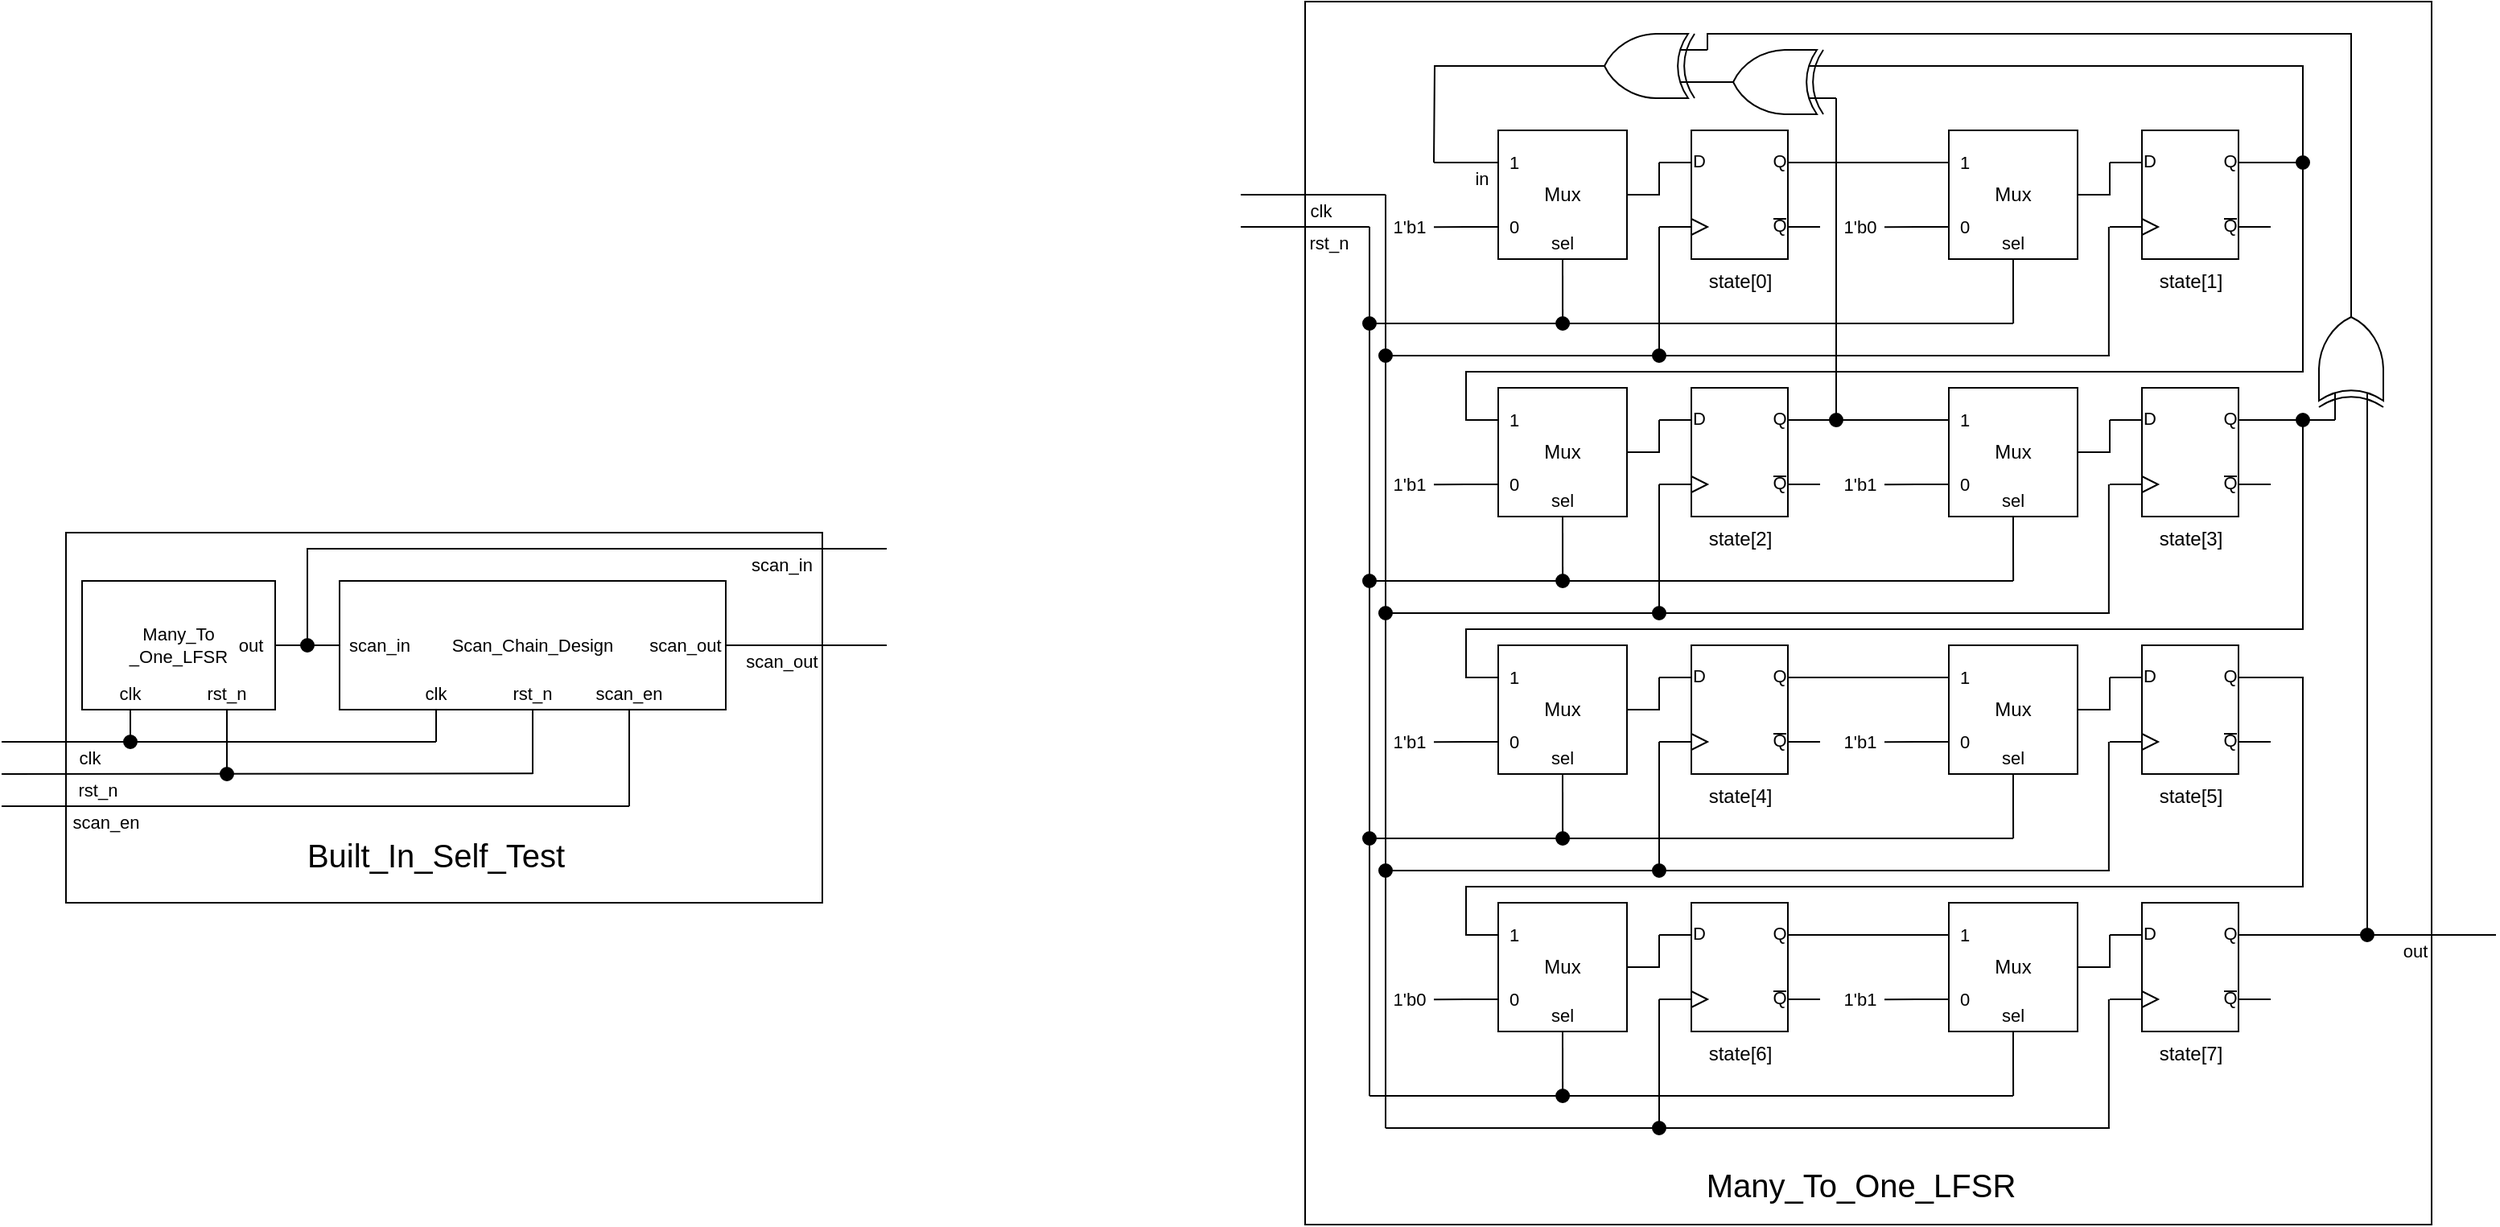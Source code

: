 <mxfile version="22.0.2" type="device">
  <diagram name="第 1 页" id="8XaCSIc2V6zbrqd_gNS3">
    <mxGraphModel dx="2221" dy="376" grid="1" gridSize="10" guides="1" tooltips="1" connect="1" arrows="1" fold="1" page="1" pageScale="1" pageWidth="827" pageHeight="1169" math="0" shadow="0">
      <root>
        <mxCell id="0" />
        <mxCell id="1" parent="0" />
        <mxCell id="2GT7mK2a5z_VU8i3mcMf-234" value="" style="rounded=0;whiteSpace=wrap;html=1;shadow=0;dashed=0;strokeColor=default;align=center;verticalAlign=top;fontFamily=Helvetica;fontSize=11;fontColor=default;fillColor=#ffffff;" parent="1" vertex="1">
          <mxGeometry x="-40" y="80" width="700" height="760" as="geometry" />
        </mxCell>
        <mxCell id="bfOm7QG_LFVHZ7V24WhZ-203" value="" style="rounded=0;whiteSpace=wrap;html=1;shadow=0;dashed=0;strokeColor=default;align=center;verticalAlign=top;fontFamily=Helvetica;fontSize=11;fontColor=default;fillColor=#FFFFFF;" parent="1" vertex="1">
          <mxGeometry x="-810" y="410" width="470" height="230" as="geometry" />
        </mxCell>
        <mxCell id="bfOm7QG_LFVHZ7V24WhZ-17" style="edgeStyle=orthogonalEdgeStyle;shape=connector;rounded=0;orthogonalLoop=1;jettySize=auto;html=1;exitX=1;exitY=0.25;exitDx=0;exitDy=0;exitPerimeter=0;entryX=0;entryY=0.25;entryDx=0;entryDy=0;labelBackgroundColor=default;strokeColor=default;align=center;verticalAlign=middle;fontFamily=Helvetica;fontSize=11;fontColor=default;endArrow=none;endFill=0;" parent="1" source="bfOm7QG_LFVHZ7V24WhZ-1" target="bfOm7QG_LFVHZ7V24WhZ-13" edge="1">
          <mxGeometry relative="1" as="geometry" />
        </mxCell>
        <mxCell id="bfOm7QG_LFVHZ7V24WhZ-1" value="state[0]" style="verticalLabelPosition=bottom;shadow=0;dashed=0;align=center;html=1;verticalAlign=top;shape=mxgraph.electrical.logic_gates.d_type_flip-flop;" parent="1" vertex="1">
          <mxGeometry x="180" y="160" width="100" height="80" as="geometry" />
        </mxCell>
        <mxCell id="bfOm7QG_LFVHZ7V24WhZ-4" style="edgeStyle=orthogonalEdgeStyle;shape=connector;rounded=0;orthogonalLoop=1;jettySize=auto;html=1;exitX=0.5;exitY=1;exitDx=0;exitDy=0;labelBackgroundColor=default;strokeColor=default;align=center;verticalAlign=middle;fontFamily=Helvetica;fontSize=11;fontColor=default;endArrow=none;endFill=0;entryX=0.9;entryY=0.5;entryDx=0;entryDy=0;entryPerimeter=0;" parent="1" source="bfOm7QG_LFVHZ7V24WhZ-2" target="bfOm7QG_LFVHZ7V24WhZ-83" edge="1">
          <mxGeometry relative="1" as="geometry">
            <mxPoint x="120.056" y="280" as="targetPoint" />
          </mxGeometry>
        </mxCell>
        <mxCell id="bfOm7QG_LFVHZ7V24WhZ-6" style="edgeStyle=orthogonalEdgeStyle;shape=connector;rounded=0;orthogonalLoop=1;jettySize=auto;html=1;exitX=0;exitY=0.25;exitDx=0;exitDy=0;labelBackgroundColor=default;strokeColor=default;align=center;verticalAlign=middle;fontFamily=Helvetica;fontSize=11;fontColor=default;endArrow=none;endFill=0;" parent="1" source="bfOm7QG_LFVHZ7V24WhZ-2" edge="1">
          <mxGeometry relative="1" as="geometry">
            <mxPoint x="40" y="180" as="targetPoint" />
          </mxGeometry>
        </mxCell>
        <mxCell id="bfOm7QG_LFVHZ7V24WhZ-7" style="edgeStyle=orthogonalEdgeStyle;shape=connector;rounded=0;orthogonalLoop=1;jettySize=auto;html=1;exitX=0;exitY=0.75;exitDx=0;exitDy=0;labelBackgroundColor=default;strokeColor=default;align=center;verticalAlign=middle;fontFamily=Helvetica;fontSize=11;fontColor=default;endArrow=none;endFill=0;" parent="1" source="bfOm7QG_LFVHZ7V24WhZ-2" edge="1">
          <mxGeometry relative="1" as="geometry">
            <mxPoint x="40" y="220.111" as="targetPoint" />
          </mxGeometry>
        </mxCell>
        <mxCell id="bfOm7QG_LFVHZ7V24WhZ-2" value="Mux" style="whiteSpace=wrap;html=1;aspect=fixed;" parent="1" vertex="1">
          <mxGeometry x="80" y="160" width="80" height="80" as="geometry" />
        </mxCell>
        <mxCell id="bfOm7QG_LFVHZ7V24WhZ-3" style="edgeStyle=orthogonalEdgeStyle;rounded=0;orthogonalLoop=1;jettySize=auto;html=1;exitX=1;exitY=0.5;exitDx=0;exitDy=0;entryX=0;entryY=0.25;entryDx=0;entryDy=0;entryPerimeter=0;endArrow=none;endFill=0;" parent="1" source="bfOm7QG_LFVHZ7V24WhZ-2" target="bfOm7QG_LFVHZ7V24WhZ-1" edge="1">
          <mxGeometry relative="1" as="geometry" />
        </mxCell>
        <mxCell id="bfOm7QG_LFVHZ7V24WhZ-8" value="1&#39;b1" style="text;html=1;strokeColor=none;fillColor=none;align=center;verticalAlign=middle;whiteSpace=wrap;rounded=0;fontSize=11;fontFamily=Helvetica;fontColor=default;" parent="1" vertex="1">
          <mxGeometry x="10" y="210" width="30" height="20" as="geometry" />
        </mxCell>
        <mxCell id="bfOm7QG_LFVHZ7V24WhZ-9" value="in" style="text;html=1;strokeColor=none;fillColor=none;align=center;verticalAlign=middle;whiteSpace=wrap;rounded=0;fontSize=11;fontFamily=Helvetica;fontColor=default;" parent="1" vertex="1">
          <mxGeometry x="60" y="180" width="20" height="20" as="geometry" />
        </mxCell>
        <mxCell id="bfOm7QG_LFVHZ7V24WhZ-41" style="edgeStyle=orthogonalEdgeStyle;shape=connector;rounded=0;orthogonalLoop=1;jettySize=auto;html=1;exitX=1;exitY=0.25;exitDx=0;exitDy=0;exitPerimeter=0;entryX=0;entryY=0.25;entryDx=0;entryDy=0;labelBackgroundColor=default;strokeColor=default;align=center;verticalAlign=middle;fontFamily=Helvetica;fontSize=11;fontColor=default;endArrow=none;endFill=0;" parent="1" source="bfOm7QG_LFVHZ7V24WhZ-10" target="bfOm7QG_LFVHZ7V24WhZ-29" edge="1">
          <mxGeometry relative="1" as="geometry">
            <Array as="points">
              <mxPoint x="580" y="180" />
              <mxPoint x="580" y="310" />
              <mxPoint x="60" y="310" />
              <mxPoint x="60" y="340" />
            </Array>
          </mxGeometry>
        </mxCell>
        <mxCell id="bfOm7QG_LFVHZ7V24WhZ-10" value="state[1]" style="verticalLabelPosition=bottom;shadow=0;dashed=0;align=center;html=1;verticalAlign=top;shape=mxgraph.electrical.logic_gates.d_type_flip-flop;" parent="1" vertex="1">
          <mxGeometry x="460" y="160" width="100" height="80" as="geometry" />
        </mxCell>
        <mxCell id="bfOm7QG_LFVHZ7V24WhZ-11" style="edgeStyle=orthogonalEdgeStyle;shape=connector;rounded=0;orthogonalLoop=1;jettySize=auto;html=1;exitX=0.5;exitY=1;exitDx=0;exitDy=0;labelBackgroundColor=default;strokeColor=default;align=center;verticalAlign=middle;fontFamily=Helvetica;fontSize=11;fontColor=default;endArrow=none;endFill=0;" parent="1" source="bfOm7QG_LFVHZ7V24WhZ-13" edge="1">
          <mxGeometry relative="1" as="geometry">
            <mxPoint x="400.056" y="280" as="targetPoint" />
          </mxGeometry>
        </mxCell>
        <mxCell id="bfOm7QG_LFVHZ7V24WhZ-12" style="edgeStyle=orthogonalEdgeStyle;shape=connector;rounded=0;orthogonalLoop=1;jettySize=auto;html=1;exitX=0;exitY=0.75;exitDx=0;exitDy=0;labelBackgroundColor=default;strokeColor=default;align=center;verticalAlign=middle;fontFamily=Helvetica;fontSize=11;fontColor=default;endArrow=none;endFill=0;" parent="1" source="bfOm7QG_LFVHZ7V24WhZ-13" edge="1">
          <mxGeometry relative="1" as="geometry">
            <mxPoint x="320" y="220.111" as="targetPoint" />
          </mxGeometry>
        </mxCell>
        <mxCell id="bfOm7QG_LFVHZ7V24WhZ-13" value="Mux" style="whiteSpace=wrap;html=1;aspect=fixed;" parent="1" vertex="1">
          <mxGeometry x="360" y="160" width="80" height="80" as="geometry" />
        </mxCell>
        <mxCell id="bfOm7QG_LFVHZ7V24WhZ-14" style="edgeStyle=orthogonalEdgeStyle;rounded=0;orthogonalLoop=1;jettySize=auto;html=1;exitX=1;exitY=0.5;exitDx=0;exitDy=0;entryX=0;entryY=0.25;entryDx=0;entryDy=0;entryPerimeter=0;endArrow=none;endFill=0;" parent="1" source="bfOm7QG_LFVHZ7V24WhZ-13" target="bfOm7QG_LFVHZ7V24WhZ-10" edge="1">
          <mxGeometry relative="1" as="geometry" />
        </mxCell>
        <mxCell id="bfOm7QG_LFVHZ7V24WhZ-15" value="rst_n" style="text;html=1;strokeColor=none;fillColor=none;align=center;verticalAlign=middle;whiteSpace=wrap;rounded=0;fontSize=11;fontFamily=Helvetica;fontColor=default;" parent="1" vertex="1">
          <mxGeometry x="-40" y="220" width="30" height="20" as="geometry" />
        </mxCell>
        <mxCell id="bfOm7QG_LFVHZ7V24WhZ-16" value="1&#39;b0" style="text;html=1;strokeColor=none;fillColor=none;align=center;verticalAlign=middle;whiteSpace=wrap;rounded=0;fontSize=11;fontFamily=Helvetica;fontColor=default;" parent="1" vertex="1">
          <mxGeometry x="290" y="210" width="30" height="20" as="geometry" />
        </mxCell>
        <mxCell id="bfOm7QG_LFVHZ7V24WhZ-26" value="state[2]" style="verticalLabelPosition=bottom;shadow=0;dashed=0;align=center;html=1;verticalAlign=top;shape=mxgraph.electrical.logic_gates.d_type_flip-flop;" parent="1" vertex="1">
          <mxGeometry x="180" y="320" width="100" height="80" as="geometry" />
        </mxCell>
        <mxCell id="bfOm7QG_LFVHZ7V24WhZ-27" style="edgeStyle=orthogonalEdgeStyle;shape=connector;rounded=0;orthogonalLoop=1;jettySize=auto;html=1;exitX=0.5;exitY=1;exitDx=0;exitDy=0;labelBackgroundColor=default;strokeColor=default;align=center;verticalAlign=middle;fontFamily=Helvetica;fontSize=11;fontColor=default;endArrow=none;endFill=0;entryX=0.9;entryY=0.5;entryDx=0;entryDy=0;entryPerimeter=0;" parent="1" source="bfOm7QG_LFVHZ7V24WhZ-29" target="bfOm7QG_LFVHZ7V24WhZ-84" edge="1">
          <mxGeometry relative="1" as="geometry">
            <mxPoint x="120.056" y="440" as="targetPoint" />
          </mxGeometry>
        </mxCell>
        <mxCell id="bfOm7QG_LFVHZ7V24WhZ-28" style="edgeStyle=orthogonalEdgeStyle;shape=connector;rounded=0;orthogonalLoop=1;jettySize=auto;html=1;exitX=0;exitY=0.75;exitDx=0;exitDy=0;labelBackgroundColor=default;strokeColor=default;align=center;verticalAlign=middle;fontFamily=Helvetica;fontSize=11;fontColor=default;endArrow=none;endFill=0;" parent="1" source="bfOm7QG_LFVHZ7V24WhZ-29" edge="1">
          <mxGeometry relative="1" as="geometry">
            <mxPoint x="40" y="380.111" as="targetPoint" />
          </mxGeometry>
        </mxCell>
        <mxCell id="bfOm7QG_LFVHZ7V24WhZ-29" value="Mux" style="whiteSpace=wrap;html=1;aspect=fixed;" parent="1" vertex="1">
          <mxGeometry x="80" y="320" width="80" height="80" as="geometry" />
        </mxCell>
        <mxCell id="bfOm7QG_LFVHZ7V24WhZ-30" style="edgeStyle=orthogonalEdgeStyle;rounded=0;orthogonalLoop=1;jettySize=auto;html=1;exitX=1;exitY=0.5;exitDx=0;exitDy=0;entryX=0;entryY=0.25;entryDx=0;entryDy=0;entryPerimeter=0;endArrow=none;endFill=0;" parent="1" source="bfOm7QG_LFVHZ7V24WhZ-29" target="bfOm7QG_LFVHZ7V24WhZ-26" edge="1">
          <mxGeometry relative="1" as="geometry" />
        </mxCell>
        <mxCell id="bfOm7QG_LFVHZ7V24WhZ-32" value="1&#39;b1" style="text;html=1;strokeColor=none;fillColor=none;align=center;verticalAlign=middle;whiteSpace=wrap;rounded=0;fontSize=11;fontFamily=Helvetica;fontColor=default;" parent="1" vertex="1">
          <mxGeometry x="10" y="370" width="30" height="20" as="geometry" />
        </mxCell>
        <mxCell id="bfOm7QG_LFVHZ7V24WhZ-75" style="edgeStyle=orthogonalEdgeStyle;shape=connector;rounded=0;orthogonalLoop=1;jettySize=auto;html=1;exitX=1;exitY=0.25;exitDx=0;exitDy=0;exitPerimeter=0;entryX=0;entryY=0.25;entryDx=0;entryDy=0;labelBackgroundColor=default;strokeColor=default;align=center;verticalAlign=middle;fontFamily=Helvetica;fontSize=11;fontColor=default;endArrow=none;endFill=0;" parent="1" source="bfOm7QG_LFVHZ7V24WhZ-33" target="bfOm7QG_LFVHZ7V24WhZ-47" edge="1">
          <mxGeometry relative="1" as="geometry">
            <Array as="points">
              <mxPoint x="580" y="340" />
              <mxPoint x="580" y="470" />
              <mxPoint x="60" y="470" />
              <mxPoint x="60" y="500" />
            </Array>
          </mxGeometry>
        </mxCell>
        <mxCell id="bfOm7QG_LFVHZ7V24WhZ-33" value="state[3]" style="verticalLabelPosition=bottom;shadow=0;dashed=0;align=center;html=1;verticalAlign=top;shape=mxgraph.electrical.logic_gates.d_type_flip-flop;" parent="1" vertex="1">
          <mxGeometry x="460" y="320" width="100" height="80" as="geometry" />
        </mxCell>
        <mxCell id="bfOm7QG_LFVHZ7V24WhZ-34" style="edgeStyle=orthogonalEdgeStyle;shape=connector;rounded=0;orthogonalLoop=1;jettySize=auto;html=1;exitX=0.5;exitY=1;exitDx=0;exitDy=0;labelBackgroundColor=default;strokeColor=default;align=center;verticalAlign=middle;fontFamily=Helvetica;fontSize=11;fontColor=default;endArrow=none;endFill=0;" parent="1" source="bfOm7QG_LFVHZ7V24WhZ-36" edge="1">
          <mxGeometry relative="1" as="geometry">
            <mxPoint x="400.056" y="440" as="targetPoint" />
          </mxGeometry>
        </mxCell>
        <mxCell id="bfOm7QG_LFVHZ7V24WhZ-35" style="edgeStyle=orthogonalEdgeStyle;shape=connector;rounded=0;orthogonalLoop=1;jettySize=auto;html=1;exitX=0;exitY=0.75;exitDx=0;exitDy=0;labelBackgroundColor=default;strokeColor=default;align=center;verticalAlign=middle;fontFamily=Helvetica;fontSize=11;fontColor=default;endArrow=none;endFill=0;" parent="1" source="bfOm7QG_LFVHZ7V24WhZ-36" edge="1">
          <mxGeometry relative="1" as="geometry">
            <mxPoint x="320" y="380.111" as="targetPoint" />
          </mxGeometry>
        </mxCell>
        <mxCell id="bfOm7QG_LFVHZ7V24WhZ-36" value="Mux" style="whiteSpace=wrap;html=1;aspect=fixed;" parent="1" vertex="1">
          <mxGeometry x="360" y="320" width="80" height="80" as="geometry" />
        </mxCell>
        <mxCell id="bfOm7QG_LFVHZ7V24WhZ-37" style="edgeStyle=orthogonalEdgeStyle;rounded=0;orthogonalLoop=1;jettySize=auto;html=1;exitX=1;exitY=0.5;exitDx=0;exitDy=0;entryX=0;entryY=0.25;entryDx=0;entryDy=0;entryPerimeter=0;endArrow=none;endFill=0;" parent="1" source="bfOm7QG_LFVHZ7V24WhZ-36" target="bfOm7QG_LFVHZ7V24WhZ-33" edge="1">
          <mxGeometry relative="1" as="geometry" />
        </mxCell>
        <mxCell id="bfOm7QG_LFVHZ7V24WhZ-39" value="1&#39;b1" style="text;html=1;strokeColor=none;fillColor=none;align=center;verticalAlign=middle;whiteSpace=wrap;rounded=0;fontSize=11;fontFamily=Helvetica;fontColor=default;" parent="1" vertex="1">
          <mxGeometry x="290" y="370" width="30" height="20" as="geometry" />
        </mxCell>
        <mxCell id="bfOm7QG_LFVHZ7V24WhZ-40" style="edgeStyle=orthogonalEdgeStyle;shape=connector;rounded=0;orthogonalLoop=1;jettySize=auto;html=1;exitX=0;exitY=0.25;exitDx=0;exitDy=0;entryX=1;entryY=0.25;entryDx=0;entryDy=0;entryPerimeter=0;labelBackgroundColor=default;strokeColor=default;align=center;verticalAlign=middle;fontFamily=Helvetica;fontSize=11;fontColor=default;endArrow=none;endFill=0;" parent="1" source="bfOm7QG_LFVHZ7V24WhZ-36" target="bfOm7QG_LFVHZ7V24WhZ-26" edge="1">
          <mxGeometry relative="1" as="geometry" />
        </mxCell>
        <mxCell id="bfOm7QG_LFVHZ7V24WhZ-42" style="edgeStyle=orthogonalEdgeStyle;shape=connector;rounded=0;orthogonalLoop=1;jettySize=auto;html=1;exitX=1;exitY=0.25;exitDx=0;exitDy=0;exitPerimeter=0;entryX=0;entryY=0.25;entryDx=0;entryDy=0;labelBackgroundColor=default;strokeColor=default;align=center;verticalAlign=middle;fontFamily=Helvetica;fontSize=11;fontColor=default;endArrow=none;endFill=0;" parent="1" source="bfOm7QG_LFVHZ7V24WhZ-43" target="bfOm7QG_LFVHZ7V24WhZ-56" edge="1">
          <mxGeometry relative="1" as="geometry" />
        </mxCell>
        <mxCell id="bfOm7QG_LFVHZ7V24WhZ-43" value="state[4]" style="verticalLabelPosition=bottom;shadow=0;dashed=0;align=center;html=1;verticalAlign=top;shape=mxgraph.electrical.logic_gates.d_type_flip-flop;" parent="1" vertex="1">
          <mxGeometry x="180" y="480" width="100" height="80" as="geometry" />
        </mxCell>
        <mxCell id="bfOm7QG_LFVHZ7V24WhZ-44" style="edgeStyle=orthogonalEdgeStyle;shape=connector;rounded=0;orthogonalLoop=1;jettySize=auto;html=1;exitX=0.5;exitY=1;exitDx=0;exitDy=0;labelBackgroundColor=default;strokeColor=default;align=center;verticalAlign=middle;fontFamily=Helvetica;fontSize=11;fontColor=default;endArrow=none;endFill=0;entryX=0.9;entryY=0.5;entryDx=0;entryDy=0;entryPerimeter=0;" parent="1" source="bfOm7QG_LFVHZ7V24WhZ-47" target="bfOm7QG_LFVHZ7V24WhZ-85" edge="1">
          <mxGeometry relative="1" as="geometry">
            <mxPoint x="120.056" y="600" as="targetPoint" />
          </mxGeometry>
        </mxCell>
        <mxCell id="bfOm7QG_LFVHZ7V24WhZ-46" style="edgeStyle=orthogonalEdgeStyle;shape=connector;rounded=0;orthogonalLoop=1;jettySize=auto;html=1;exitX=0;exitY=0.75;exitDx=0;exitDy=0;labelBackgroundColor=default;strokeColor=default;align=center;verticalAlign=middle;fontFamily=Helvetica;fontSize=11;fontColor=default;endArrow=none;endFill=0;" parent="1" source="bfOm7QG_LFVHZ7V24WhZ-47" edge="1">
          <mxGeometry relative="1" as="geometry">
            <mxPoint x="40" y="540.111" as="targetPoint" />
          </mxGeometry>
        </mxCell>
        <mxCell id="bfOm7QG_LFVHZ7V24WhZ-47" value="Mux" style="whiteSpace=wrap;html=1;aspect=fixed;" parent="1" vertex="1">
          <mxGeometry x="80" y="480" width="80" height="80" as="geometry" />
        </mxCell>
        <mxCell id="bfOm7QG_LFVHZ7V24WhZ-48" style="edgeStyle=orthogonalEdgeStyle;rounded=0;orthogonalLoop=1;jettySize=auto;html=1;exitX=1;exitY=0.5;exitDx=0;exitDy=0;entryX=0;entryY=0.25;entryDx=0;entryDy=0;entryPerimeter=0;endArrow=none;endFill=0;" parent="1" source="bfOm7QG_LFVHZ7V24WhZ-47" target="bfOm7QG_LFVHZ7V24WhZ-43" edge="1">
          <mxGeometry relative="1" as="geometry" />
        </mxCell>
        <mxCell id="bfOm7QG_LFVHZ7V24WhZ-50" value="1&#39;b1" style="text;html=1;strokeColor=none;fillColor=none;align=center;verticalAlign=middle;whiteSpace=wrap;rounded=0;fontSize=11;fontFamily=Helvetica;fontColor=default;" parent="1" vertex="1">
          <mxGeometry x="10" y="530" width="30" height="20" as="geometry" />
        </mxCell>
        <mxCell id="bfOm7QG_LFVHZ7V24WhZ-52" style="edgeStyle=orthogonalEdgeStyle;shape=connector;rounded=0;orthogonalLoop=1;jettySize=auto;html=1;exitX=1;exitY=0.25;exitDx=0;exitDy=0;exitPerimeter=0;entryX=0;entryY=0.25;entryDx=0;entryDy=0;labelBackgroundColor=default;strokeColor=default;align=center;verticalAlign=middle;fontFamily=Helvetica;fontSize=11;fontColor=default;endArrow=none;endFill=0;" parent="1" source="bfOm7QG_LFVHZ7V24WhZ-53" target="bfOm7QG_LFVHZ7V24WhZ-63" edge="1">
          <mxGeometry relative="1" as="geometry">
            <Array as="points">
              <mxPoint x="580" y="500" />
              <mxPoint x="580" y="630" />
              <mxPoint x="60" y="630" />
              <mxPoint x="60" y="660" />
            </Array>
          </mxGeometry>
        </mxCell>
        <mxCell id="bfOm7QG_LFVHZ7V24WhZ-53" value="state[5]" style="verticalLabelPosition=bottom;shadow=0;dashed=0;align=center;html=1;verticalAlign=top;shape=mxgraph.electrical.logic_gates.d_type_flip-flop;" parent="1" vertex="1">
          <mxGeometry x="460" y="480" width="100" height="80" as="geometry" />
        </mxCell>
        <mxCell id="bfOm7QG_LFVHZ7V24WhZ-54" style="edgeStyle=orthogonalEdgeStyle;shape=connector;rounded=0;orthogonalLoop=1;jettySize=auto;html=1;exitX=0.5;exitY=1;exitDx=0;exitDy=0;labelBackgroundColor=default;strokeColor=default;align=center;verticalAlign=middle;fontFamily=Helvetica;fontSize=11;fontColor=default;endArrow=none;endFill=0;" parent="1" source="bfOm7QG_LFVHZ7V24WhZ-56" edge="1">
          <mxGeometry relative="1" as="geometry">
            <mxPoint x="400.056" y="600" as="targetPoint" />
          </mxGeometry>
        </mxCell>
        <mxCell id="bfOm7QG_LFVHZ7V24WhZ-55" style="edgeStyle=orthogonalEdgeStyle;shape=connector;rounded=0;orthogonalLoop=1;jettySize=auto;html=1;exitX=0;exitY=0.75;exitDx=0;exitDy=0;labelBackgroundColor=default;strokeColor=default;align=center;verticalAlign=middle;fontFamily=Helvetica;fontSize=11;fontColor=default;endArrow=none;endFill=0;" parent="1" source="bfOm7QG_LFVHZ7V24WhZ-56" edge="1">
          <mxGeometry relative="1" as="geometry">
            <mxPoint x="320" y="540.111" as="targetPoint" />
          </mxGeometry>
        </mxCell>
        <mxCell id="bfOm7QG_LFVHZ7V24WhZ-56" value="Mux" style="whiteSpace=wrap;html=1;aspect=fixed;" parent="1" vertex="1">
          <mxGeometry x="360" y="480" width="80" height="80" as="geometry" />
        </mxCell>
        <mxCell id="bfOm7QG_LFVHZ7V24WhZ-57" style="edgeStyle=orthogonalEdgeStyle;rounded=0;orthogonalLoop=1;jettySize=auto;html=1;exitX=1;exitY=0.5;exitDx=0;exitDy=0;entryX=0;entryY=0.25;entryDx=0;entryDy=0;entryPerimeter=0;endArrow=none;endFill=0;" parent="1" source="bfOm7QG_LFVHZ7V24WhZ-56" target="bfOm7QG_LFVHZ7V24WhZ-53" edge="1">
          <mxGeometry relative="1" as="geometry" />
        </mxCell>
        <mxCell id="bfOm7QG_LFVHZ7V24WhZ-59" value="1&#39;b1" style="text;html=1;strokeColor=none;fillColor=none;align=center;verticalAlign=middle;whiteSpace=wrap;rounded=0;fontSize=11;fontFamily=Helvetica;fontColor=default;" parent="1" vertex="1">
          <mxGeometry x="290" y="530" width="30" height="20" as="geometry" />
        </mxCell>
        <mxCell id="bfOm7QG_LFVHZ7V24WhZ-60" value="state[6]" style="verticalLabelPosition=bottom;shadow=0;dashed=0;align=center;html=1;verticalAlign=top;shape=mxgraph.electrical.logic_gates.d_type_flip-flop;" parent="1" vertex="1">
          <mxGeometry x="180" y="640" width="100" height="80" as="geometry" />
        </mxCell>
        <mxCell id="bfOm7QG_LFVHZ7V24WhZ-61" style="edgeStyle=orthogonalEdgeStyle;shape=connector;rounded=0;orthogonalLoop=1;jettySize=auto;html=1;exitX=0.5;exitY=1;exitDx=0;exitDy=0;labelBackgroundColor=default;strokeColor=default;align=center;verticalAlign=middle;fontFamily=Helvetica;fontSize=11;fontColor=default;endArrow=none;endFill=0;entryX=0.9;entryY=0.5;entryDx=0;entryDy=0;entryPerimeter=0;" parent="1" source="bfOm7QG_LFVHZ7V24WhZ-63" target="bfOm7QG_LFVHZ7V24WhZ-86" edge="1">
          <mxGeometry relative="1" as="geometry">
            <mxPoint x="120.056" y="760" as="targetPoint" />
          </mxGeometry>
        </mxCell>
        <mxCell id="bfOm7QG_LFVHZ7V24WhZ-62" style="edgeStyle=orthogonalEdgeStyle;shape=connector;rounded=0;orthogonalLoop=1;jettySize=auto;html=1;exitX=0;exitY=0.75;exitDx=0;exitDy=0;labelBackgroundColor=default;strokeColor=default;align=center;verticalAlign=middle;fontFamily=Helvetica;fontSize=11;fontColor=default;endArrow=none;endFill=0;" parent="1" source="bfOm7QG_LFVHZ7V24WhZ-63" edge="1">
          <mxGeometry relative="1" as="geometry">
            <mxPoint x="40" y="700.111" as="targetPoint" />
          </mxGeometry>
        </mxCell>
        <mxCell id="bfOm7QG_LFVHZ7V24WhZ-63" value="Mux" style="whiteSpace=wrap;html=1;aspect=fixed;" parent="1" vertex="1">
          <mxGeometry x="80" y="640" width="80" height="80" as="geometry" />
        </mxCell>
        <mxCell id="bfOm7QG_LFVHZ7V24WhZ-64" style="edgeStyle=orthogonalEdgeStyle;rounded=0;orthogonalLoop=1;jettySize=auto;html=1;exitX=1;exitY=0.5;exitDx=0;exitDy=0;entryX=0;entryY=0.25;entryDx=0;entryDy=0;entryPerimeter=0;endArrow=none;endFill=0;" parent="1" source="bfOm7QG_LFVHZ7V24WhZ-63" target="bfOm7QG_LFVHZ7V24WhZ-60" edge="1">
          <mxGeometry relative="1" as="geometry" />
        </mxCell>
        <mxCell id="bfOm7QG_LFVHZ7V24WhZ-66" value="1&#39;b0" style="text;html=1;strokeColor=none;fillColor=none;align=center;verticalAlign=middle;whiteSpace=wrap;rounded=0;fontSize=11;fontFamily=Helvetica;fontColor=default;" parent="1" vertex="1">
          <mxGeometry x="10" y="690" width="30" height="20" as="geometry" />
        </mxCell>
        <mxCell id="bfOm7QG_LFVHZ7V24WhZ-76" style="edgeStyle=orthogonalEdgeStyle;shape=connector;rounded=0;orthogonalLoop=1;jettySize=auto;html=1;exitX=1;exitY=0.25;exitDx=0;exitDy=0;exitPerimeter=0;labelBackgroundColor=default;strokeColor=default;align=center;verticalAlign=middle;fontFamily=Helvetica;fontSize=11;fontColor=default;endArrow=none;endFill=0;" parent="1" source="bfOm7QG_LFVHZ7V24WhZ-67" edge="1">
          <mxGeometry relative="1" as="geometry">
            <mxPoint x="700" y="660" as="targetPoint" />
          </mxGeometry>
        </mxCell>
        <mxCell id="bfOm7QG_LFVHZ7V24WhZ-67" value="state[7]" style="verticalLabelPosition=bottom;shadow=0;dashed=0;align=center;html=1;verticalAlign=top;shape=mxgraph.electrical.logic_gates.d_type_flip-flop;" parent="1" vertex="1">
          <mxGeometry x="460" y="640" width="100" height="80" as="geometry" />
        </mxCell>
        <mxCell id="bfOm7QG_LFVHZ7V24WhZ-68" style="edgeStyle=orthogonalEdgeStyle;shape=connector;rounded=0;orthogonalLoop=1;jettySize=auto;html=1;exitX=0.5;exitY=1;exitDx=0;exitDy=0;labelBackgroundColor=default;strokeColor=default;align=center;verticalAlign=middle;fontFamily=Helvetica;fontSize=11;fontColor=default;endArrow=none;endFill=0;" parent="1" source="bfOm7QG_LFVHZ7V24WhZ-70" edge="1">
          <mxGeometry relative="1" as="geometry">
            <mxPoint x="400.056" y="760" as="targetPoint" />
          </mxGeometry>
        </mxCell>
        <mxCell id="bfOm7QG_LFVHZ7V24WhZ-69" style="edgeStyle=orthogonalEdgeStyle;shape=connector;rounded=0;orthogonalLoop=1;jettySize=auto;html=1;exitX=0;exitY=0.75;exitDx=0;exitDy=0;labelBackgroundColor=default;strokeColor=default;align=center;verticalAlign=middle;fontFamily=Helvetica;fontSize=11;fontColor=default;endArrow=none;endFill=0;" parent="1" source="bfOm7QG_LFVHZ7V24WhZ-70" edge="1">
          <mxGeometry relative="1" as="geometry">
            <mxPoint x="320" y="700.111" as="targetPoint" />
          </mxGeometry>
        </mxCell>
        <mxCell id="bfOm7QG_LFVHZ7V24WhZ-70" value="Mux" style="whiteSpace=wrap;html=1;aspect=fixed;" parent="1" vertex="1">
          <mxGeometry x="360" y="640" width="80" height="80" as="geometry" />
        </mxCell>
        <mxCell id="bfOm7QG_LFVHZ7V24WhZ-71" style="edgeStyle=orthogonalEdgeStyle;rounded=0;orthogonalLoop=1;jettySize=auto;html=1;exitX=1;exitY=0.5;exitDx=0;exitDy=0;entryX=0;entryY=0.25;entryDx=0;entryDy=0;entryPerimeter=0;endArrow=none;endFill=0;" parent="1" source="bfOm7QG_LFVHZ7V24WhZ-70" target="bfOm7QG_LFVHZ7V24WhZ-67" edge="1">
          <mxGeometry relative="1" as="geometry" />
        </mxCell>
        <mxCell id="bfOm7QG_LFVHZ7V24WhZ-73" value="1&#39;b1" style="text;html=1;strokeColor=none;fillColor=none;align=center;verticalAlign=middle;whiteSpace=wrap;rounded=0;fontSize=11;fontFamily=Helvetica;fontColor=default;" parent="1" vertex="1">
          <mxGeometry x="290" y="690" width="30" height="20" as="geometry" />
        </mxCell>
        <mxCell id="bfOm7QG_LFVHZ7V24WhZ-74" style="edgeStyle=orthogonalEdgeStyle;shape=connector;rounded=0;orthogonalLoop=1;jettySize=auto;html=1;exitX=0;exitY=0.25;exitDx=0;exitDy=0;entryX=1;entryY=0.25;entryDx=0;entryDy=0;entryPerimeter=0;labelBackgroundColor=default;strokeColor=default;align=center;verticalAlign=middle;fontFamily=Helvetica;fontSize=11;fontColor=default;endArrow=none;endFill=0;" parent="1" source="bfOm7QG_LFVHZ7V24WhZ-70" target="bfOm7QG_LFVHZ7V24WhZ-60" edge="1">
          <mxGeometry relative="1" as="geometry" />
        </mxCell>
        <mxCell id="bfOm7QG_LFVHZ7V24WhZ-77" value="out" style="text;html=1;strokeColor=none;fillColor=none;align=center;verticalAlign=middle;whiteSpace=wrap;rounded=0;fontSize=11;fontFamily=Helvetica;fontColor=default;" parent="1" vertex="1">
          <mxGeometry x="640" y="660" width="20" height="20" as="geometry" />
        </mxCell>
        <mxCell id="bfOm7QG_LFVHZ7V24WhZ-78" value="" style="endArrow=none;html=1;rounded=0;labelBackgroundColor=default;strokeColor=default;align=center;verticalAlign=middle;fontFamily=Helvetica;fontSize=11;fontColor=default;shape=connector;exitX=0.9;exitY=0.5;exitDx=0;exitDy=0;exitPerimeter=0;" parent="1" source="bfOm7QG_LFVHZ7V24WhZ-115" edge="1">
          <mxGeometry width="50" height="50" relative="1" as="geometry">
            <mxPoint y="280" as="sourcePoint" />
            <mxPoint x="400" y="280" as="targetPoint" />
          </mxGeometry>
        </mxCell>
        <mxCell id="bfOm7QG_LFVHZ7V24WhZ-79" value="" style="endArrow=none;html=1;rounded=0;labelBackgroundColor=default;strokeColor=default;align=center;verticalAlign=middle;fontFamily=Helvetica;fontSize=11;fontColor=default;shape=connector;exitX=0.9;exitY=0.5;exitDx=0;exitDy=0;exitPerimeter=0;" parent="1" source="bfOm7QG_LFVHZ7V24WhZ-88" edge="1">
          <mxGeometry width="50" height="50" relative="1" as="geometry">
            <mxPoint y="440" as="sourcePoint" />
            <mxPoint x="400" y="440" as="targetPoint" />
          </mxGeometry>
        </mxCell>
        <mxCell id="bfOm7QG_LFVHZ7V24WhZ-80" value="" style="endArrow=none;html=1;rounded=0;labelBackgroundColor=default;strokeColor=default;align=center;verticalAlign=middle;fontFamily=Helvetica;fontSize=11;fontColor=default;shape=connector;exitX=0.9;exitY=0.5;exitDx=0;exitDy=0;exitPerimeter=0;" parent="1" source="bfOm7QG_LFVHZ7V24WhZ-89" edge="1">
          <mxGeometry width="50" height="50" relative="1" as="geometry">
            <mxPoint y="600" as="sourcePoint" />
            <mxPoint x="400" y="600" as="targetPoint" />
          </mxGeometry>
        </mxCell>
        <mxCell id="bfOm7QG_LFVHZ7V24WhZ-81" value="" style="endArrow=none;html=1;rounded=0;labelBackgroundColor=default;strokeColor=default;align=center;verticalAlign=middle;fontFamily=Helvetica;fontSize=11;fontColor=default;shape=connector;" parent="1" edge="1">
          <mxGeometry width="50" height="50" relative="1" as="geometry">
            <mxPoint y="760" as="sourcePoint" />
            <mxPoint x="400" y="760" as="targetPoint" />
          </mxGeometry>
        </mxCell>
        <mxCell id="bfOm7QG_LFVHZ7V24WhZ-82" value="" style="endArrow=none;html=1;rounded=0;labelBackgroundColor=default;strokeColor=default;align=center;verticalAlign=middle;fontFamily=Helvetica;fontSize=11;fontColor=default;shape=connector;" parent="1" edge="1">
          <mxGeometry width="50" height="50" relative="1" as="geometry">
            <mxPoint y="760" as="sourcePoint" />
            <mxPoint y="280" as="targetPoint" />
          </mxGeometry>
        </mxCell>
        <mxCell id="bfOm7QG_LFVHZ7V24WhZ-83" value="" style="verticalLabelPosition=bottom;shadow=0;dashed=0;align=center;html=1;verticalAlign=top;shape=mxgraph.electrical.logic_gates.inverting_contact;fontFamily=Helvetica;fontSize=11;fontColor=default;fillColor=#000000;rotation=-90;" parent="1" vertex="1">
          <mxGeometry x="115.056" y="275" width="10" height="10" as="geometry" />
        </mxCell>
        <mxCell id="bfOm7QG_LFVHZ7V24WhZ-84" value="" style="verticalLabelPosition=bottom;shadow=0;dashed=0;align=center;html=1;verticalAlign=top;shape=mxgraph.electrical.logic_gates.inverting_contact;fontFamily=Helvetica;fontSize=11;fontColor=default;fillColor=#000000;rotation=-90;" parent="1" vertex="1">
          <mxGeometry x="115.056" y="435" width="10" height="10" as="geometry" />
        </mxCell>
        <mxCell id="bfOm7QG_LFVHZ7V24WhZ-85" value="" style="verticalLabelPosition=bottom;shadow=0;dashed=0;align=center;html=1;verticalAlign=top;shape=mxgraph.electrical.logic_gates.inverting_contact;strokeColor=default;fontFamily=Helvetica;fontSize=11;fontColor=default;fillColor=#000000;rotation=-90;" parent="1" vertex="1">
          <mxGeometry x="115.056" y="595" width="10" height="10" as="geometry" />
        </mxCell>
        <mxCell id="bfOm7QG_LFVHZ7V24WhZ-86" value="" style="verticalLabelPosition=bottom;shadow=0;dashed=0;align=center;html=1;verticalAlign=top;shape=mxgraph.electrical.logic_gates.inverting_contact;strokeColor=default;fontFamily=Helvetica;fontSize=11;fontColor=default;fillColor=#000000;rotation=-90;" parent="1" vertex="1">
          <mxGeometry x="115.056" y="755" width="10" height="10" as="geometry" />
        </mxCell>
        <mxCell id="bfOm7QG_LFVHZ7V24WhZ-88" value="" style="verticalLabelPosition=bottom;shadow=0;dashed=0;align=center;html=1;verticalAlign=top;shape=mxgraph.electrical.logic_gates.inverting_contact;strokeColor=default;fontFamily=Helvetica;fontSize=11;fontColor=default;fillColor=#000000;" parent="1" vertex="1">
          <mxGeometry x="-5" y="435" width="10" height="10" as="geometry" />
        </mxCell>
        <mxCell id="bfOm7QG_LFVHZ7V24WhZ-89" value="" style="verticalLabelPosition=bottom;shadow=0;dashed=0;align=center;html=1;verticalAlign=top;shape=mxgraph.electrical.logic_gates.inverting_contact;strokeColor=default;fontFamily=Helvetica;fontSize=11;fontColor=default;fillColor=#000000;" parent="1" vertex="1">
          <mxGeometry x="-5" y="595" width="10" height="10" as="geometry" />
        </mxCell>
        <mxCell id="bfOm7QG_LFVHZ7V24WhZ-90" value="" style="endArrow=none;html=1;rounded=0;labelBackgroundColor=default;strokeColor=default;align=center;verticalAlign=middle;fontFamily=Helvetica;fontSize=11;fontColor=default;shape=connector;exitX=0.9;exitY=0.5;exitDx=0;exitDy=0;exitPerimeter=0;" parent="1" source="bfOm7QG_LFVHZ7V24WhZ-106" edge="1">
          <mxGeometry width="50" height="50" relative="1" as="geometry">
            <mxPoint x="180" y="460" as="sourcePoint" />
            <mxPoint x="180" y="380" as="targetPoint" />
          </mxGeometry>
        </mxCell>
        <mxCell id="bfOm7QG_LFVHZ7V24WhZ-91" value="" style="endArrow=none;html=1;rounded=0;labelBackgroundColor=default;strokeColor=default;align=center;verticalAlign=middle;fontFamily=Helvetica;fontSize=11;fontColor=default;shape=connector;" parent="1" edge="1">
          <mxGeometry width="50" height="50" relative="1" as="geometry">
            <mxPoint x="459.43" y="460" as="sourcePoint" />
            <mxPoint x="459.43" y="380" as="targetPoint" />
          </mxGeometry>
        </mxCell>
        <mxCell id="bfOm7QG_LFVHZ7V24WhZ-92" value="" style="endArrow=none;html=1;rounded=0;labelBackgroundColor=default;strokeColor=default;align=center;verticalAlign=middle;fontFamily=Helvetica;fontSize=11;fontColor=default;shape=connector;" parent="1" edge="1">
          <mxGeometry width="50" height="50" relative="1" as="geometry">
            <mxPoint x="459.43" y="300" as="sourcePoint" />
            <mxPoint x="459.43" y="220" as="targetPoint" />
          </mxGeometry>
        </mxCell>
        <mxCell id="bfOm7QG_LFVHZ7V24WhZ-93" value="" style="endArrow=none;html=1;rounded=0;labelBackgroundColor=default;strokeColor=default;align=center;verticalAlign=middle;fontFamily=Helvetica;fontSize=11;fontColor=default;shape=connector;exitX=0.9;exitY=0.5;exitDx=0;exitDy=0;exitPerimeter=0;" parent="1" source="bfOm7QG_LFVHZ7V24WhZ-105" edge="1">
          <mxGeometry width="50" height="50" relative="1" as="geometry">
            <mxPoint x="180" y="300" as="sourcePoint" />
            <mxPoint x="180" y="220" as="targetPoint" />
          </mxGeometry>
        </mxCell>
        <mxCell id="bfOm7QG_LFVHZ7V24WhZ-94" value="" style="endArrow=none;html=1;rounded=0;labelBackgroundColor=default;strokeColor=default;align=center;verticalAlign=middle;fontFamily=Helvetica;fontSize=11;fontColor=default;shape=connector;" parent="1" edge="1">
          <mxGeometry width="50" height="50" relative="1" as="geometry">
            <mxPoint x="459.43" y="620" as="sourcePoint" />
            <mxPoint x="459.43" y="540" as="targetPoint" />
          </mxGeometry>
        </mxCell>
        <mxCell id="bfOm7QG_LFVHZ7V24WhZ-95" value="" style="endArrow=none;html=1;rounded=0;labelBackgroundColor=default;strokeColor=default;align=center;verticalAlign=middle;fontFamily=Helvetica;fontSize=11;fontColor=default;shape=connector;exitX=0.9;exitY=0.5;exitDx=0;exitDy=0;exitPerimeter=0;" parent="1" source="bfOm7QG_LFVHZ7V24WhZ-107" edge="1">
          <mxGeometry width="50" height="50" relative="1" as="geometry">
            <mxPoint x="180" y="620" as="sourcePoint" />
            <mxPoint x="180" y="540" as="targetPoint" />
          </mxGeometry>
        </mxCell>
        <mxCell id="bfOm7QG_LFVHZ7V24WhZ-96" value="" style="endArrow=none;html=1;rounded=0;labelBackgroundColor=default;strokeColor=default;align=center;verticalAlign=middle;fontFamily=Helvetica;fontSize=11;fontColor=default;shape=connector;" parent="1" edge="1">
          <mxGeometry width="50" height="50" relative="1" as="geometry">
            <mxPoint x="459.43" y="780" as="sourcePoint" />
            <mxPoint x="459.43" y="700" as="targetPoint" />
          </mxGeometry>
        </mxCell>
        <mxCell id="bfOm7QG_LFVHZ7V24WhZ-97" value="" style="endArrow=none;html=1;rounded=0;labelBackgroundColor=default;strokeColor=default;align=center;verticalAlign=middle;fontFamily=Helvetica;fontSize=11;fontColor=default;shape=connector;exitX=0.9;exitY=0.5;exitDx=0;exitDy=0;exitPerimeter=0;" parent="1" source="bfOm7QG_LFVHZ7V24WhZ-108" edge="1">
          <mxGeometry width="50" height="50" relative="1" as="geometry">
            <mxPoint x="180" y="780" as="sourcePoint" />
            <mxPoint x="180" y="700" as="targetPoint" />
          </mxGeometry>
        </mxCell>
        <mxCell id="bfOm7QG_LFVHZ7V24WhZ-98" value="" style="endArrow=none;html=1;rounded=0;labelBackgroundColor=default;strokeColor=default;align=center;verticalAlign=middle;fontFamily=Helvetica;fontSize=11;fontColor=default;shape=connector;exitX=0.9;exitY=0.5;exitDx=0;exitDy=0;exitPerimeter=0;" parent="1" source="bfOm7QG_LFVHZ7V24WhZ-103" edge="1">
          <mxGeometry width="50" height="50" relative="1" as="geometry">
            <mxPoint x="15" y="620" as="sourcePoint" />
            <mxPoint x="460" y="620" as="targetPoint" />
          </mxGeometry>
        </mxCell>
        <mxCell id="bfOm7QG_LFVHZ7V24WhZ-99" value="" style="endArrow=none;html=1;rounded=0;labelBackgroundColor=default;strokeColor=default;align=center;verticalAlign=middle;fontFamily=Helvetica;fontSize=11;fontColor=default;shape=connector;" parent="1" edge="1">
          <mxGeometry width="50" height="50" relative="1" as="geometry">
            <mxPoint x="10" y="780" as="sourcePoint" />
            <mxPoint x="460" y="780" as="targetPoint" />
          </mxGeometry>
        </mxCell>
        <mxCell id="bfOm7QG_LFVHZ7V24WhZ-100" value="" style="endArrow=none;html=1;rounded=0;labelBackgroundColor=default;strokeColor=default;align=center;verticalAlign=middle;fontFamily=Helvetica;fontSize=11;fontColor=default;shape=connector;exitX=0.9;exitY=0.5;exitDx=0;exitDy=0;exitPerimeter=0;" parent="1" source="bfOm7QG_LFVHZ7V24WhZ-104" edge="1">
          <mxGeometry width="50" height="50" relative="1" as="geometry">
            <mxPoint x="10" y="460" as="sourcePoint" />
            <mxPoint x="460" y="460" as="targetPoint" />
          </mxGeometry>
        </mxCell>
        <mxCell id="bfOm7QG_LFVHZ7V24WhZ-101" value="" style="endArrow=none;html=1;rounded=0;labelBackgroundColor=default;strokeColor=default;align=center;verticalAlign=middle;fontFamily=Helvetica;fontSize=11;fontColor=default;shape=connector;exitX=0.9;exitY=0.5;exitDx=0;exitDy=0;exitPerimeter=0;" parent="1" source="bfOm7QG_LFVHZ7V24WhZ-114" edge="1">
          <mxGeometry width="50" height="50" relative="1" as="geometry">
            <mxPoint x="10" y="300" as="sourcePoint" />
            <mxPoint x="460" y="300" as="targetPoint" />
          </mxGeometry>
        </mxCell>
        <mxCell id="bfOm7QG_LFVHZ7V24WhZ-102" value="" style="endArrow=none;html=1;rounded=0;labelBackgroundColor=default;strokeColor=default;align=center;verticalAlign=middle;fontFamily=Helvetica;fontSize=11;fontColor=default;shape=connector;" parent="1" edge="1">
          <mxGeometry width="50" height="50" relative="1" as="geometry">
            <mxPoint x="10" y="780" as="sourcePoint" />
            <mxPoint x="10" y="300" as="targetPoint" />
          </mxGeometry>
        </mxCell>
        <mxCell id="bfOm7QG_LFVHZ7V24WhZ-103" value="" style="verticalLabelPosition=bottom;shadow=0;dashed=0;align=center;html=1;verticalAlign=top;shape=mxgraph.electrical.logic_gates.inverting_contact;strokeColor=default;fontFamily=Helvetica;fontSize=11;fontColor=default;fillColor=#000000;" parent="1" vertex="1">
          <mxGeometry x="5" y="615" width="10" height="10" as="geometry" />
        </mxCell>
        <mxCell id="bfOm7QG_LFVHZ7V24WhZ-104" value="" style="verticalLabelPosition=bottom;shadow=0;dashed=0;align=center;html=1;verticalAlign=top;shape=mxgraph.electrical.logic_gates.inverting_contact;strokeColor=default;fontFamily=Helvetica;fontSize=11;fontColor=default;fillColor=#000000;" parent="1" vertex="1">
          <mxGeometry x="5" y="455" width="10" height="10" as="geometry" />
        </mxCell>
        <mxCell id="bfOm7QG_LFVHZ7V24WhZ-105" value="" style="verticalLabelPosition=bottom;shadow=0;dashed=0;align=center;html=1;verticalAlign=top;shape=mxgraph.electrical.logic_gates.inverting_contact;strokeColor=default;fontFamily=Helvetica;fontSize=11;fontColor=default;fillColor=#000000;rotation=-90;" parent="1" vertex="1">
          <mxGeometry x="175" y="295" width="10" height="10" as="geometry" />
        </mxCell>
        <mxCell id="bfOm7QG_LFVHZ7V24WhZ-106" value="" style="verticalLabelPosition=bottom;shadow=0;dashed=0;align=center;html=1;verticalAlign=top;shape=mxgraph.electrical.logic_gates.inverting_contact;strokeColor=default;fontFamily=Helvetica;fontSize=11;fontColor=default;fillColor=#000000;rotation=-90;" parent="1" vertex="1">
          <mxGeometry x="175" y="455" width="10" height="10" as="geometry" />
        </mxCell>
        <mxCell id="bfOm7QG_LFVHZ7V24WhZ-107" value="" style="verticalLabelPosition=bottom;shadow=0;dashed=0;align=center;html=1;verticalAlign=top;shape=mxgraph.electrical.logic_gates.inverting_contact;strokeColor=default;fontFamily=Helvetica;fontSize=11;fontColor=default;fillColor=#000000;rotation=-90;" parent="1" vertex="1">
          <mxGeometry x="175" y="615" width="10" height="10" as="geometry" />
        </mxCell>
        <mxCell id="bfOm7QG_LFVHZ7V24WhZ-108" value="" style="verticalLabelPosition=bottom;shadow=0;dashed=0;align=center;html=1;verticalAlign=top;shape=mxgraph.electrical.logic_gates.inverting_contact;strokeColor=default;fontFamily=Helvetica;fontSize=11;fontColor=default;fillColor=#000000;rotation=-90;" parent="1" vertex="1">
          <mxGeometry x="175" y="775" width="10" height="10" as="geometry" />
        </mxCell>
        <mxCell id="bfOm7QG_LFVHZ7V24WhZ-109" value="clk" style="text;html=1;strokeColor=none;fillColor=none;align=center;verticalAlign=middle;whiteSpace=wrap;rounded=0;fontSize=11;fontFamily=Helvetica;fontColor=default;" parent="1" vertex="1">
          <mxGeometry x="-40" y="200" width="20" height="20" as="geometry" />
        </mxCell>
        <mxCell id="bfOm7QG_LFVHZ7V24WhZ-110" value="" style="endArrow=none;html=1;rounded=0;labelBackgroundColor=default;strokeColor=default;align=center;verticalAlign=middle;fontFamily=Helvetica;fontSize=11;fontColor=default;shape=connector;" parent="1" edge="1">
          <mxGeometry width="50" height="50" relative="1" as="geometry">
            <mxPoint y="280" as="sourcePoint" />
            <mxPoint y="220" as="targetPoint" />
          </mxGeometry>
        </mxCell>
        <mxCell id="bfOm7QG_LFVHZ7V24WhZ-111" value="" style="endArrow=none;html=1;rounded=0;labelBackgroundColor=default;strokeColor=default;align=center;verticalAlign=middle;fontFamily=Helvetica;fontSize=11;fontColor=default;shape=connector;" parent="1" edge="1">
          <mxGeometry width="50" height="50" relative="1" as="geometry">
            <mxPoint x="-80" y="220" as="sourcePoint" />
            <mxPoint y="220" as="targetPoint" />
          </mxGeometry>
        </mxCell>
        <mxCell id="bfOm7QG_LFVHZ7V24WhZ-112" value="" style="endArrow=none;html=1;rounded=0;labelBackgroundColor=default;strokeColor=default;align=center;verticalAlign=middle;fontFamily=Helvetica;fontSize=11;fontColor=default;shape=connector;" parent="1" edge="1">
          <mxGeometry width="50" height="50" relative="1" as="geometry">
            <mxPoint x="10" y="300" as="sourcePoint" />
            <mxPoint x="10" y="200" as="targetPoint" />
          </mxGeometry>
        </mxCell>
        <mxCell id="bfOm7QG_LFVHZ7V24WhZ-113" value="" style="endArrow=none;html=1;rounded=0;labelBackgroundColor=default;strokeColor=default;align=center;verticalAlign=middle;fontFamily=Helvetica;fontSize=11;fontColor=default;shape=connector;" parent="1" edge="1">
          <mxGeometry width="50" height="50" relative="1" as="geometry">
            <mxPoint x="-80" y="200" as="sourcePoint" />
            <mxPoint x="10" y="200" as="targetPoint" />
          </mxGeometry>
        </mxCell>
        <mxCell id="bfOm7QG_LFVHZ7V24WhZ-114" value="" style="verticalLabelPosition=bottom;shadow=0;dashed=0;align=center;html=1;verticalAlign=top;shape=mxgraph.electrical.logic_gates.inverting_contact;strokeColor=default;fontFamily=Helvetica;fontSize=11;fontColor=default;fillColor=#000000;" parent="1" vertex="1">
          <mxGeometry x="5.0" y="295.0" width="10" height="10" as="geometry" />
        </mxCell>
        <mxCell id="bfOm7QG_LFVHZ7V24WhZ-115" value="" style="verticalLabelPosition=bottom;shadow=0;dashed=0;align=center;html=1;verticalAlign=top;shape=mxgraph.electrical.logic_gates.inverting_contact;strokeColor=default;fontFamily=Helvetica;fontSize=11;fontColor=default;fillColor=#000000;" parent="1" vertex="1">
          <mxGeometry x="-5" y="275" width="10" height="10" as="geometry" />
        </mxCell>
        <mxCell id="bfOm7QG_LFVHZ7V24WhZ-117" value="&lt;font style=&quot;font-size: 20px;&quot;&gt;Many_To_One_LFSR&lt;/font&gt;" style="text;html=1;strokeColor=none;fillColor=none;align=center;verticalAlign=middle;whiteSpace=wrap;rounded=0;fontSize=11;fontFamily=Helvetica;fontColor=default;" parent="1" vertex="1">
          <mxGeometry x="192.5" y="790" width="225" height="50" as="geometry" />
        </mxCell>
        <mxCell id="bfOm7QG_LFVHZ7V24WhZ-120" value="" style="endArrow=none;html=1;rounded=0;labelBackgroundColor=default;strokeColor=default;align=center;verticalAlign=middle;fontFamily=Helvetica;fontSize=11;fontColor=default;shape=connector;exitX=0.9;exitY=0.5;exitDx=0;exitDy=0;exitPerimeter=0;entryX=0;entryY=0.25;entryDx=0;entryDy=0;entryPerimeter=0;" parent="1" source="bfOm7QG_LFVHZ7V24WhZ-121" target="bfOm7QG_LFVHZ7V24WhZ-123" edge="1">
          <mxGeometry width="50" height="50" relative="1" as="geometry">
            <mxPoint x="290" y="340" as="sourcePoint" />
            <mxPoint x="290" y="150" as="targetPoint" />
          </mxGeometry>
        </mxCell>
        <mxCell id="bfOm7QG_LFVHZ7V24WhZ-121" value="" style="verticalLabelPosition=bottom;shadow=0;dashed=0;align=center;html=1;verticalAlign=top;shape=mxgraph.electrical.logic_gates.inverting_contact;strokeColor=default;fontFamily=Helvetica;fontSize=11;fontColor=default;fillColor=#000000;rotation=-90;" parent="1" vertex="1">
          <mxGeometry x="285" y="335" width="10" height="10" as="geometry" />
        </mxCell>
        <mxCell id="bfOm7QG_LFVHZ7V24WhZ-123" value="" style="verticalLabelPosition=bottom;shadow=0;dashed=0;align=center;html=1;verticalAlign=top;shape=mxgraph.electrical.logic_gates.logic_gate;operation=xor;strokeColor=default;fontFamily=Helvetica;fontSize=11;fontColor=default;fillColor=#FFFFFF;rotation=-180;" parent="1" vertex="1">
          <mxGeometry x="210" y="110" width="80" height="40" as="geometry" />
        </mxCell>
        <mxCell id="bfOm7QG_LFVHZ7V24WhZ-125" value="" style="endArrow=none;html=1;rounded=0;labelBackgroundColor=default;strokeColor=default;align=center;verticalAlign=middle;fontFamily=Helvetica;fontSize=11;fontColor=default;shape=connector;entryX=0;entryY=0.75;entryDx=0;entryDy=0;entryPerimeter=0;edgeStyle=elbowEdgeStyle;exitX=0.9;exitY=0.5;exitDx=0;exitDy=0;exitPerimeter=0;" parent="1" source="bfOm7QG_LFVHZ7V24WhZ-126" target="bfOm7QG_LFVHZ7V24WhZ-123" edge="1">
          <mxGeometry width="50" height="50" relative="1" as="geometry">
            <mxPoint x="580" y="180" as="sourcePoint" />
            <mxPoint x="630" y="130" as="targetPoint" />
            <Array as="points">
              <mxPoint x="580" y="140" />
            </Array>
          </mxGeometry>
        </mxCell>
        <mxCell id="bfOm7QG_LFVHZ7V24WhZ-126" value="" style="verticalLabelPosition=bottom;shadow=0;dashed=0;align=center;html=1;verticalAlign=top;shape=mxgraph.electrical.logic_gates.inverting_contact;strokeColor=default;fontFamily=Helvetica;fontSize=11;fontColor=default;fillColor=#000000;rotation=-90;" parent="1" vertex="1">
          <mxGeometry x="575" y="175" width="10" height="10" as="geometry" />
        </mxCell>
        <mxCell id="bfOm7QG_LFVHZ7V24WhZ-127" value="" style="verticalLabelPosition=bottom;shadow=0;dashed=0;align=center;html=1;verticalAlign=top;shape=mxgraph.electrical.logic_gates.logic_gate;operation=xor;strokeColor=default;fontFamily=Helvetica;fontSize=11;fontColor=default;fillColor=#FFFFFF;rotation=-90;" parent="1" vertex="1">
          <mxGeometry x="570" y="280" width="80" height="40" as="geometry" />
        </mxCell>
        <mxCell id="bfOm7QG_LFVHZ7V24WhZ-128" value="" style="endArrow=none;html=1;rounded=0;labelBackgroundColor=default;strokeColor=default;align=center;verticalAlign=middle;fontFamily=Helvetica;fontSize=11;fontColor=default;shape=connector;entryX=0;entryY=0.25;entryDx=0;entryDy=0;entryPerimeter=0;exitX=0.9;exitY=0.5;exitDx=0;exitDy=0;exitPerimeter=0;" parent="1" source="bfOm7QG_LFVHZ7V24WhZ-129" target="bfOm7QG_LFVHZ7V24WhZ-127" edge="1">
          <mxGeometry width="50" height="50" relative="1" as="geometry">
            <mxPoint x="580" y="340" as="sourcePoint" />
            <mxPoint x="600" y="350" as="targetPoint" />
          </mxGeometry>
        </mxCell>
        <mxCell id="bfOm7QG_LFVHZ7V24WhZ-129" value="" style="verticalLabelPosition=bottom;shadow=0;dashed=0;align=center;html=1;verticalAlign=top;shape=mxgraph.electrical.logic_gates.inverting_contact;strokeColor=default;fontFamily=Helvetica;fontSize=11;fontColor=default;fillColor=#000000;" parent="1" vertex="1">
          <mxGeometry x="575" y="335" width="10" height="10" as="geometry" />
        </mxCell>
        <mxCell id="bfOm7QG_LFVHZ7V24WhZ-130" value="" style="endArrow=none;html=1;rounded=0;labelBackgroundColor=default;strokeColor=default;align=center;verticalAlign=middle;fontFamily=Helvetica;fontSize=11;fontColor=default;shape=connector;exitX=0.9;exitY=0.5;exitDx=0;exitDy=0;exitPerimeter=0;" parent="1" source="bfOm7QG_LFVHZ7V24WhZ-131" edge="1">
          <mxGeometry width="50" height="50" relative="1" as="geometry">
            <mxPoint x="620" y="660" as="sourcePoint" />
            <mxPoint x="620" y="340" as="targetPoint" />
          </mxGeometry>
        </mxCell>
        <mxCell id="bfOm7QG_LFVHZ7V24WhZ-131" value="" style="verticalLabelPosition=bottom;shadow=0;dashed=0;align=center;html=1;verticalAlign=top;shape=mxgraph.electrical.logic_gates.inverting_contact;strokeColor=default;fontFamily=Helvetica;fontSize=11;fontColor=default;fillColor=#000000;rotation=-90;" parent="1" vertex="1">
          <mxGeometry x="615.0" y="655" width="10" height="10" as="geometry" />
        </mxCell>
        <mxCell id="bfOm7QG_LFVHZ7V24WhZ-134" style="edgeStyle=orthogonalEdgeStyle;shape=connector;rounded=0;orthogonalLoop=1;jettySize=auto;html=1;exitX=1;exitY=0.5;exitDx=0;exitDy=0;exitPerimeter=0;labelBackgroundColor=default;strokeColor=default;align=center;verticalAlign=middle;fontFamily=Helvetica;fontSize=11;fontColor=default;endArrow=none;endFill=0;" parent="1" source="bfOm7QG_LFVHZ7V24WhZ-132" edge="1">
          <mxGeometry relative="1" as="geometry">
            <mxPoint x="40" y="180" as="targetPoint" />
          </mxGeometry>
        </mxCell>
        <mxCell id="bfOm7QG_LFVHZ7V24WhZ-132" value="" style="verticalLabelPosition=bottom;shadow=0;dashed=0;align=center;html=1;verticalAlign=top;shape=mxgraph.electrical.logic_gates.logic_gate;operation=xor;strokeColor=default;fontFamily=Helvetica;fontSize=11;fontColor=default;fillColor=#FFFFFF;rotation=-180;" parent="1" vertex="1">
          <mxGeometry x="130" y="100" width="80" height="40" as="geometry" />
        </mxCell>
        <mxCell id="bfOm7QG_LFVHZ7V24WhZ-133" style="edgeStyle=orthogonalEdgeStyle;shape=connector;rounded=0;orthogonalLoop=1;jettySize=auto;html=1;exitX=1;exitY=0.5;exitDx=0;exitDy=0;exitPerimeter=0;entryX=0;entryY=0.75;entryDx=0;entryDy=0;entryPerimeter=0;labelBackgroundColor=default;strokeColor=default;align=center;verticalAlign=middle;fontFamily=Helvetica;fontSize=11;fontColor=default;endArrow=none;endFill=0;" parent="1" source="bfOm7QG_LFVHZ7V24WhZ-127" target="bfOm7QG_LFVHZ7V24WhZ-132" edge="1">
          <mxGeometry relative="1" as="geometry">
            <Array as="points">
              <mxPoint x="610" y="100" />
              <mxPoint x="210" y="100" />
            </Array>
          </mxGeometry>
        </mxCell>
        <mxCell id="bfOm7QG_LFVHZ7V24WhZ-141" value="1" style="text;html=1;strokeColor=none;fillColor=none;align=center;verticalAlign=middle;whiteSpace=wrap;rounded=0;fontSize=11;fontFamily=Helvetica;fontColor=default;" parent="1" vertex="1">
          <mxGeometry x="80" y="170" width="20" height="20" as="geometry" />
        </mxCell>
        <mxCell id="bfOm7QG_LFVHZ7V24WhZ-142" value="0" style="text;html=1;strokeColor=none;fillColor=none;align=center;verticalAlign=middle;whiteSpace=wrap;rounded=0;fontSize=11;fontFamily=Helvetica;fontColor=default;" parent="1" vertex="1">
          <mxGeometry x="80" y="210" width="20" height="20" as="geometry" />
        </mxCell>
        <mxCell id="bfOm7QG_LFVHZ7V24WhZ-143" value="sel" style="text;html=1;strokeColor=none;fillColor=none;align=center;verticalAlign=middle;whiteSpace=wrap;rounded=0;fontSize=11;fontFamily=Helvetica;fontColor=default;" parent="1" vertex="1">
          <mxGeometry x="110" y="220" width="20" height="20" as="geometry" />
        </mxCell>
        <mxCell id="bfOm7QG_LFVHZ7V24WhZ-144" value="1" style="text;html=1;strokeColor=none;fillColor=none;align=center;verticalAlign=middle;whiteSpace=wrap;rounded=0;fontSize=11;fontFamily=Helvetica;fontColor=default;" parent="1" vertex="1">
          <mxGeometry x="360" y="170" width="20" height="20" as="geometry" />
        </mxCell>
        <mxCell id="bfOm7QG_LFVHZ7V24WhZ-145" value="0" style="text;html=1;strokeColor=none;fillColor=none;align=center;verticalAlign=middle;whiteSpace=wrap;rounded=0;fontSize=11;fontFamily=Helvetica;fontColor=default;" parent="1" vertex="1">
          <mxGeometry x="360" y="210" width="20" height="20" as="geometry" />
        </mxCell>
        <mxCell id="bfOm7QG_LFVHZ7V24WhZ-146" value="sel" style="text;html=1;strokeColor=none;fillColor=none;align=center;verticalAlign=middle;whiteSpace=wrap;rounded=0;fontSize=11;fontFamily=Helvetica;fontColor=default;" parent="1" vertex="1">
          <mxGeometry x="390" y="220" width="20" height="20" as="geometry" />
        </mxCell>
        <mxCell id="bfOm7QG_LFVHZ7V24WhZ-147" value="1" style="text;html=1;strokeColor=none;fillColor=none;align=center;verticalAlign=middle;whiteSpace=wrap;rounded=0;fontSize=11;fontFamily=Helvetica;fontColor=default;" parent="1" vertex="1">
          <mxGeometry x="360" y="330" width="20" height="20" as="geometry" />
        </mxCell>
        <mxCell id="bfOm7QG_LFVHZ7V24WhZ-148" value="0" style="text;html=1;strokeColor=none;fillColor=none;align=center;verticalAlign=middle;whiteSpace=wrap;rounded=0;fontSize=11;fontFamily=Helvetica;fontColor=default;" parent="1" vertex="1">
          <mxGeometry x="360" y="370" width="20" height="20" as="geometry" />
        </mxCell>
        <mxCell id="bfOm7QG_LFVHZ7V24WhZ-149" value="sel" style="text;html=1;strokeColor=none;fillColor=none;align=center;verticalAlign=middle;whiteSpace=wrap;rounded=0;fontSize=11;fontFamily=Helvetica;fontColor=default;" parent="1" vertex="1">
          <mxGeometry x="390" y="380" width="20" height="20" as="geometry" />
        </mxCell>
        <mxCell id="bfOm7QG_LFVHZ7V24WhZ-150" value="1" style="text;html=1;strokeColor=none;fillColor=none;align=center;verticalAlign=middle;whiteSpace=wrap;rounded=0;fontSize=11;fontFamily=Helvetica;fontColor=default;" parent="1" vertex="1">
          <mxGeometry x="80" y="330" width="20" height="20" as="geometry" />
        </mxCell>
        <mxCell id="bfOm7QG_LFVHZ7V24WhZ-151" value="0" style="text;html=1;strokeColor=none;fillColor=none;align=center;verticalAlign=middle;whiteSpace=wrap;rounded=0;fontSize=11;fontFamily=Helvetica;fontColor=default;" parent="1" vertex="1">
          <mxGeometry x="80" y="370" width="20" height="20" as="geometry" />
        </mxCell>
        <mxCell id="bfOm7QG_LFVHZ7V24WhZ-152" value="sel" style="text;html=1;strokeColor=none;fillColor=none;align=center;verticalAlign=middle;whiteSpace=wrap;rounded=0;fontSize=11;fontFamily=Helvetica;fontColor=default;" parent="1" vertex="1">
          <mxGeometry x="110" y="380" width="20" height="20" as="geometry" />
        </mxCell>
        <mxCell id="bfOm7QG_LFVHZ7V24WhZ-153" value="1" style="text;html=1;strokeColor=none;fillColor=none;align=center;verticalAlign=middle;whiteSpace=wrap;rounded=0;fontSize=11;fontFamily=Helvetica;fontColor=default;" parent="1" vertex="1">
          <mxGeometry x="360" y="490" width="20" height="20" as="geometry" />
        </mxCell>
        <mxCell id="bfOm7QG_LFVHZ7V24WhZ-154" value="0" style="text;html=1;strokeColor=none;fillColor=none;align=center;verticalAlign=middle;whiteSpace=wrap;rounded=0;fontSize=11;fontFamily=Helvetica;fontColor=default;" parent="1" vertex="1">
          <mxGeometry x="360" y="530" width="20" height="20" as="geometry" />
        </mxCell>
        <mxCell id="bfOm7QG_LFVHZ7V24WhZ-155" value="sel" style="text;html=1;strokeColor=none;fillColor=none;align=center;verticalAlign=middle;whiteSpace=wrap;rounded=0;fontSize=11;fontFamily=Helvetica;fontColor=default;" parent="1" vertex="1">
          <mxGeometry x="390" y="540" width="20" height="20" as="geometry" />
        </mxCell>
        <mxCell id="bfOm7QG_LFVHZ7V24WhZ-156" value="1" style="text;html=1;strokeColor=none;fillColor=none;align=center;verticalAlign=middle;whiteSpace=wrap;rounded=0;fontSize=11;fontFamily=Helvetica;fontColor=default;" parent="1" vertex="1">
          <mxGeometry x="80" y="490" width="20" height="20" as="geometry" />
        </mxCell>
        <mxCell id="bfOm7QG_LFVHZ7V24WhZ-157" value="0" style="text;html=1;strokeColor=none;fillColor=none;align=center;verticalAlign=middle;whiteSpace=wrap;rounded=0;fontSize=11;fontFamily=Helvetica;fontColor=default;" parent="1" vertex="1">
          <mxGeometry x="80" y="530" width="20" height="20" as="geometry" />
        </mxCell>
        <mxCell id="bfOm7QG_LFVHZ7V24WhZ-158" value="sel" style="text;html=1;strokeColor=none;fillColor=none;align=center;verticalAlign=middle;whiteSpace=wrap;rounded=0;fontSize=11;fontFamily=Helvetica;fontColor=default;" parent="1" vertex="1">
          <mxGeometry x="110" y="540" width="20" height="20" as="geometry" />
        </mxCell>
        <mxCell id="bfOm7QG_LFVHZ7V24WhZ-159" value="1" style="text;html=1;strokeColor=none;fillColor=none;align=center;verticalAlign=middle;whiteSpace=wrap;rounded=0;fontSize=11;fontFamily=Helvetica;fontColor=default;" parent="1" vertex="1">
          <mxGeometry x="360" y="650" width="20" height="20" as="geometry" />
        </mxCell>
        <mxCell id="bfOm7QG_LFVHZ7V24WhZ-160" value="0" style="text;html=1;strokeColor=none;fillColor=none;align=center;verticalAlign=middle;whiteSpace=wrap;rounded=0;fontSize=11;fontFamily=Helvetica;fontColor=default;" parent="1" vertex="1">
          <mxGeometry x="360" y="690" width="20" height="20" as="geometry" />
        </mxCell>
        <mxCell id="bfOm7QG_LFVHZ7V24WhZ-161" value="sel" style="text;html=1;strokeColor=none;fillColor=none;align=center;verticalAlign=middle;whiteSpace=wrap;rounded=0;fontSize=11;fontFamily=Helvetica;fontColor=default;" parent="1" vertex="1">
          <mxGeometry x="390" y="700" width="20" height="20" as="geometry" />
        </mxCell>
        <mxCell id="bfOm7QG_LFVHZ7V24WhZ-162" value="1" style="text;html=1;strokeColor=none;fillColor=none;align=center;verticalAlign=middle;whiteSpace=wrap;rounded=0;fontSize=11;fontFamily=Helvetica;fontColor=default;" parent="1" vertex="1">
          <mxGeometry x="80" y="650" width="20" height="20" as="geometry" />
        </mxCell>
        <mxCell id="bfOm7QG_LFVHZ7V24WhZ-163" value="0" style="text;html=1;strokeColor=none;fillColor=none;align=center;verticalAlign=middle;whiteSpace=wrap;rounded=0;fontSize=11;fontFamily=Helvetica;fontColor=default;" parent="1" vertex="1">
          <mxGeometry x="80" y="690" width="20" height="20" as="geometry" />
        </mxCell>
        <mxCell id="bfOm7QG_LFVHZ7V24WhZ-164" value="sel" style="text;html=1;strokeColor=none;fillColor=none;align=center;verticalAlign=middle;whiteSpace=wrap;rounded=0;fontSize=11;fontFamily=Helvetica;fontColor=default;" parent="1" vertex="1">
          <mxGeometry x="110" y="700" width="20" height="20" as="geometry" />
        </mxCell>
        <mxCell id="bfOm7QG_LFVHZ7V24WhZ-167" style="edgeStyle=orthogonalEdgeStyle;shape=connector;rounded=0;orthogonalLoop=1;jettySize=auto;html=1;exitX=0.25;exitY=1;exitDx=0;exitDy=0;labelBackgroundColor=default;strokeColor=default;align=center;verticalAlign=middle;fontFamily=Helvetica;fontSize=11;fontColor=default;endArrow=none;endFill=0;" parent="1" source="bfOm7QG_LFVHZ7V24WhZ-166" edge="1">
          <mxGeometry relative="1" as="geometry">
            <mxPoint x="-580" y="540" as="targetPoint" />
          </mxGeometry>
        </mxCell>
        <mxCell id="bfOm7QG_LFVHZ7V24WhZ-168" style="edgeStyle=orthogonalEdgeStyle;shape=connector;rounded=0;orthogonalLoop=1;jettySize=auto;html=1;exitX=0.5;exitY=1;exitDx=0;exitDy=0;labelBackgroundColor=default;strokeColor=default;align=center;verticalAlign=middle;fontFamily=Helvetica;fontSize=11;fontColor=default;endArrow=none;endFill=0;" parent="1" source="bfOm7QG_LFVHZ7V24WhZ-166" edge="1">
          <mxGeometry relative="1" as="geometry">
            <mxPoint x="-520" y="560" as="targetPoint" />
          </mxGeometry>
        </mxCell>
        <mxCell id="bfOm7QG_LFVHZ7V24WhZ-169" style="edgeStyle=orthogonalEdgeStyle;shape=connector;rounded=0;orthogonalLoop=1;jettySize=auto;html=1;exitX=0.75;exitY=1;exitDx=0;exitDy=0;labelBackgroundColor=default;strokeColor=default;align=center;verticalAlign=middle;fontFamily=Helvetica;fontSize=11;fontColor=default;endArrow=none;endFill=0;" parent="1" source="bfOm7QG_LFVHZ7V24WhZ-166" edge="1">
          <mxGeometry relative="1" as="geometry">
            <mxPoint x="-460" y="580" as="targetPoint" />
          </mxGeometry>
        </mxCell>
        <mxCell id="bfOm7QG_LFVHZ7V24WhZ-175" style="edgeStyle=orthogonalEdgeStyle;shape=connector;rounded=0;orthogonalLoop=1;jettySize=auto;html=1;exitX=0;exitY=0.5;exitDx=0;exitDy=0;entryX=1;entryY=0.5;entryDx=0;entryDy=0;labelBackgroundColor=default;strokeColor=default;align=center;verticalAlign=middle;fontFamily=Helvetica;fontSize=11;fontColor=default;endArrow=none;endFill=0;" parent="1" source="bfOm7QG_LFVHZ7V24WhZ-166" target="bfOm7QG_LFVHZ7V24WhZ-174" edge="1">
          <mxGeometry relative="1" as="geometry" />
        </mxCell>
        <mxCell id="bfOm7QG_LFVHZ7V24WhZ-185" style="edgeStyle=orthogonalEdgeStyle;shape=connector;rounded=0;orthogonalLoop=1;jettySize=auto;html=1;exitX=1;exitY=0.5;exitDx=0;exitDy=0;labelBackgroundColor=default;strokeColor=default;align=center;verticalAlign=middle;fontFamily=Helvetica;fontSize=11;fontColor=default;endArrow=none;endFill=0;" parent="1" source="bfOm7QG_LFVHZ7V24WhZ-166" edge="1">
          <mxGeometry relative="1" as="geometry">
            <mxPoint x="-300" y="480" as="targetPoint" />
          </mxGeometry>
        </mxCell>
        <mxCell id="bfOm7QG_LFVHZ7V24WhZ-166" value="Scan_Chain_Design" style="rounded=0;whiteSpace=wrap;html=1;shadow=0;dashed=0;strokeColor=default;align=center;verticalAlign=middle;fontFamily=Helvetica;fontSize=11;fontColor=default;fillColor=#FFFFFF;imageVerticalAlign=middle;" parent="1" vertex="1">
          <mxGeometry x="-640" y="440" width="240" height="80" as="geometry" />
        </mxCell>
        <mxCell id="bfOm7QG_LFVHZ7V24WhZ-176" style="edgeStyle=orthogonalEdgeStyle;shape=connector;rounded=0;orthogonalLoop=1;jettySize=auto;html=1;exitX=0.25;exitY=1;exitDx=0;exitDy=0;labelBackgroundColor=default;strokeColor=default;align=center;verticalAlign=middle;fontFamily=Helvetica;fontSize=11;fontColor=default;endArrow=none;endFill=0;" parent="1" source="bfOm7QG_LFVHZ7V24WhZ-174" target="bfOm7QG_LFVHZ7V24WhZ-201" edge="1">
          <mxGeometry relative="1" as="geometry">
            <mxPoint x="-770" y="540" as="targetPoint" />
          </mxGeometry>
        </mxCell>
        <mxCell id="bfOm7QG_LFVHZ7V24WhZ-177" style="edgeStyle=orthogonalEdgeStyle;shape=connector;rounded=0;orthogonalLoop=1;jettySize=auto;html=1;exitX=0.75;exitY=1;exitDx=0;exitDy=0;labelBackgroundColor=default;strokeColor=default;align=center;verticalAlign=middle;fontFamily=Helvetica;fontSize=11;fontColor=default;endArrow=none;endFill=0;entryX=0.9;entryY=0.5;entryDx=0;entryDy=0;entryPerimeter=0;" parent="1" source="bfOm7QG_LFVHZ7V24WhZ-174" target="bfOm7QG_LFVHZ7V24WhZ-202" edge="1">
          <mxGeometry relative="1" as="geometry">
            <mxPoint x="-710" y="560" as="targetPoint" />
          </mxGeometry>
        </mxCell>
        <mxCell id="bfOm7QG_LFVHZ7V24WhZ-174" value="Many_To&lt;br&gt;_One_LFSR" style="rounded=0;whiteSpace=wrap;html=1;shadow=0;dashed=0;strokeColor=default;align=center;verticalAlign=middle;fontFamily=Helvetica;fontSize=11;fontColor=default;fillColor=#FFFFFF;" parent="1" vertex="1">
          <mxGeometry x="-800" y="440" width="120" height="80" as="geometry" />
        </mxCell>
        <mxCell id="bfOm7QG_LFVHZ7V24WhZ-178" value="out" style="text;html=1;strokeColor=none;fillColor=none;align=center;verticalAlign=middle;whiteSpace=wrap;rounded=0;fontSize=11;fontFamily=Helvetica;fontColor=default;" parent="1" vertex="1">
          <mxGeometry x="-710" y="470" width="30" height="20" as="geometry" />
        </mxCell>
        <mxCell id="bfOm7QG_LFVHZ7V24WhZ-179" value="scan_in" style="text;html=1;strokeColor=none;fillColor=none;align=center;verticalAlign=middle;whiteSpace=wrap;rounded=0;fontSize=11;fontFamily=Helvetica;fontColor=default;" parent="1" vertex="1">
          <mxGeometry x="-640" y="470" width="50" height="20" as="geometry" />
        </mxCell>
        <mxCell id="bfOm7QG_LFVHZ7V24WhZ-180" value="clk" style="text;html=1;strokeColor=none;fillColor=none;align=center;verticalAlign=middle;whiteSpace=wrap;rounded=0;fontSize=11;fontFamily=Helvetica;fontColor=default;" parent="1" vertex="1">
          <mxGeometry x="-780" y="500" width="20" height="20" as="geometry" />
        </mxCell>
        <mxCell id="bfOm7QG_LFVHZ7V24WhZ-181" value="rst_n" style="text;html=1;strokeColor=none;fillColor=none;align=center;verticalAlign=middle;whiteSpace=wrap;rounded=0;fontSize=11;fontFamily=Helvetica;fontColor=default;" parent="1" vertex="1">
          <mxGeometry x="-730" y="500" width="40" height="20" as="geometry" />
        </mxCell>
        <mxCell id="bfOm7QG_LFVHZ7V24WhZ-182" value="clk" style="text;html=1;strokeColor=none;fillColor=none;align=center;verticalAlign=middle;whiteSpace=wrap;rounded=0;fontSize=11;fontFamily=Helvetica;fontColor=default;" parent="1" vertex="1">
          <mxGeometry x="-590" y="500" width="20" height="20" as="geometry" />
        </mxCell>
        <mxCell id="bfOm7QG_LFVHZ7V24WhZ-183" value="rst_n" style="text;html=1;strokeColor=none;fillColor=none;align=center;verticalAlign=middle;whiteSpace=wrap;rounded=0;fontSize=11;fontFamily=Helvetica;fontColor=default;" parent="1" vertex="1">
          <mxGeometry x="-540" y="500" width="40" height="20" as="geometry" />
        </mxCell>
        <mxCell id="bfOm7QG_LFVHZ7V24WhZ-184" value="scan_en" style="text;html=1;strokeColor=none;fillColor=none;align=center;verticalAlign=middle;whiteSpace=wrap;rounded=0;fontSize=11;fontFamily=Helvetica;fontColor=default;" parent="1" vertex="1">
          <mxGeometry x="-480" y="500" width="40" height="20" as="geometry" />
        </mxCell>
        <mxCell id="bfOm7QG_LFVHZ7V24WhZ-186" value="scan_out" style="text;html=1;strokeColor=none;fillColor=none;align=center;verticalAlign=middle;whiteSpace=wrap;rounded=0;fontSize=11;fontFamily=Helvetica;fontColor=default;" parent="1" vertex="1">
          <mxGeometry x="-450" y="470" width="50" height="20" as="geometry" />
        </mxCell>
        <mxCell id="bfOm7QG_LFVHZ7V24WhZ-187" value="" style="endArrow=none;html=1;rounded=0;labelBackgroundColor=default;strokeColor=default;align=center;verticalAlign=middle;fontFamily=Helvetica;fontSize=11;fontColor=default;shape=connector;edgeStyle=elbowEdgeStyle;exitX=0.9;exitY=0.5;exitDx=0;exitDy=0;exitPerimeter=0;" parent="1" source="bfOm7QG_LFVHZ7V24WhZ-188" edge="1">
          <mxGeometry width="50" height="50" relative="1" as="geometry">
            <mxPoint x="-660" y="480" as="sourcePoint" />
            <mxPoint x="-300" y="420" as="targetPoint" />
            <Array as="points">
              <mxPoint x="-660" y="460" />
            </Array>
          </mxGeometry>
        </mxCell>
        <mxCell id="bfOm7QG_LFVHZ7V24WhZ-188" value="" style="verticalLabelPosition=bottom;shadow=0;dashed=0;align=center;html=1;verticalAlign=top;shape=mxgraph.electrical.logic_gates.inverting_contact;strokeColor=default;fontFamily=Helvetica;fontSize=11;fontColor=default;fillColor=#000000;rotation=-90;" parent="1" vertex="1">
          <mxGeometry x="-665" y="475" width="10" height="10" as="geometry" />
        </mxCell>
        <mxCell id="bfOm7QG_LFVHZ7V24WhZ-189" value="scan_out" style="text;html=1;strokeColor=none;fillColor=none;align=center;verticalAlign=middle;whiteSpace=wrap;rounded=0;fontSize=11;fontFamily=Helvetica;fontColor=default;" parent="1" vertex="1">
          <mxGeometry x="-390" y="480" width="50" height="20" as="geometry" />
        </mxCell>
        <mxCell id="bfOm7QG_LFVHZ7V24WhZ-190" value="scan_in" style="text;html=1;strokeColor=none;fillColor=none;align=center;verticalAlign=middle;whiteSpace=wrap;rounded=0;fontSize=11;fontFamily=Helvetica;fontColor=default;" parent="1" vertex="1">
          <mxGeometry x="-390" y="420" width="50" height="20" as="geometry" />
        </mxCell>
        <mxCell id="bfOm7QG_LFVHZ7V24WhZ-195" value="" style="endArrow=none;html=1;rounded=0;labelBackgroundColor=default;strokeColor=default;align=center;verticalAlign=middle;fontFamily=Helvetica;fontSize=11;fontColor=default;shape=connector;" parent="1" edge="1">
          <mxGeometry width="50" height="50" relative="1" as="geometry">
            <mxPoint x="-850" y="540" as="sourcePoint" />
            <mxPoint x="-580" y="540" as="targetPoint" />
          </mxGeometry>
        </mxCell>
        <mxCell id="bfOm7QG_LFVHZ7V24WhZ-196" value="" style="endArrow=none;html=1;rounded=0;labelBackgroundColor=default;strokeColor=default;align=center;verticalAlign=middle;fontFamily=Helvetica;fontSize=11;fontColor=default;shape=connector;" parent="1" edge="1">
          <mxGeometry width="50" height="50" relative="1" as="geometry">
            <mxPoint x="-850" y="560" as="sourcePoint" />
            <mxPoint x="-520" y="559.66" as="targetPoint" />
          </mxGeometry>
        </mxCell>
        <mxCell id="bfOm7QG_LFVHZ7V24WhZ-197" value="" style="endArrow=none;html=1;rounded=0;labelBackgroundColor=default;strokeColor=default;align=center;verticalAlign=middle;fontFamily=Helvetica;fontSize=11;fontColor=default;shape=connector;" parent="1" edge="1">
          <mxGeometry width="50" height="50" relative="1" as="geometry">
            <mxPoint x="-850" y="580" as="sourcePoint" />
            <mxPoint x="-460" y="580" as="targetPoint" />
          </mxGeometry>
        </mxCell>
        <mxCell id="bfOm7QG_LFVHZ7V24WhZ-198" value="clk" style="text;html=1;strokeColor=none;fillColor=none;align=center;verticalAlign=middle;whiteSpace=wrap;rounded=0;fontSize=11;fontFamily=Helvetica;fontColor=default;" parent="1" vertex="1">
          <mxGeometry x="-810" y="540" width="30" height="20" as="geometry" />
        </mxCell>
        <mxCell id="bfOm7QG_LFVHZ7V24WhZ-199" value="rst_n" style="text;html=1;strokeColor=none;fillColor=none;align=center;verticalAlign=middle;whiteSpace=wrap;rounded=0;fontSize=11;fontFamily=Helvetica;fontColor=default;" parent="1" vertex="1">
          <mxGeometry x="-810" y="560" width="40" height="20" as="geometry" />
        </mxCell>
        <mxCell id="bfOm7QG_LFVHZ7V24WhZ-200" value="scan_en" style="text;html=1;strokeColor=none;fillColor=none;align=center;verticalAlign=middle;whiteSpace=wrap;rounded=0;fontSize=11;fontFamily=Helvetica;fontColor=default;" parent="1" vertex="1">
          <mxGeometry x="-810" y="580" width="50" height="20" as="geometry" />
        </mxCell>
        <mxCell id="bfOm7QG_LFVHZ7V24WhZ-201" value="" style="verticalLabelPosition=bottom;shadow=0;dashed=0;align=center;html=1;verticalAlign=top;shape=mxgraph.electrical.logic_gates.inverting_contact;strokeColor=default;fontFamily=Helvetica;fontSize=11;fontColor=default;fillColor=#000000;" parent="1" vertex="1">
          <mxGeometry x="-775" y="535" width="10" height="10" as="geometry" />
        </mxCell>
        <mxCell id="bfOm7QG_LFVHZ7V24WhZ-202" value="" style="verticalLabelPosition=bottom;shadow=0;dashed=0;align=center;html=1;verticalAlign=top;shape=mxgraph.electrical.logic_gates.inverting_contact;strokeColor=default;fontFamily=Helvetica;fontSize=11;fontColor=default;fillColor=#000000;rotation=-90;" parent="1" vertex="1">
          <mxGeometry x="-715" y="555" width="10" height="10" as="geometry" />
        </mxCell>
        <mxCell id="bfOm7QG_LFVHZ7V24WhZ-204" value="&lt;font style=&quot;font-size: 20px;&quot;&gt;Built_In_Self_Test&lt;/font&gt;" style="text;html=1;strokeColor=none;fillColor=none;align=center;verticalAlign=middle;whiteSpace=wrap;rounded=0;fontSize=11;fontFamily=Helvetica;fontColor=default;" parent="1" vertex="1">
          <mxGeometry x="-675" y="595" width="190" height="30" as="geometry" />
        </mxCell>
      </root>
    </mxGraphModel>
  </diagram>
</mxfile>
